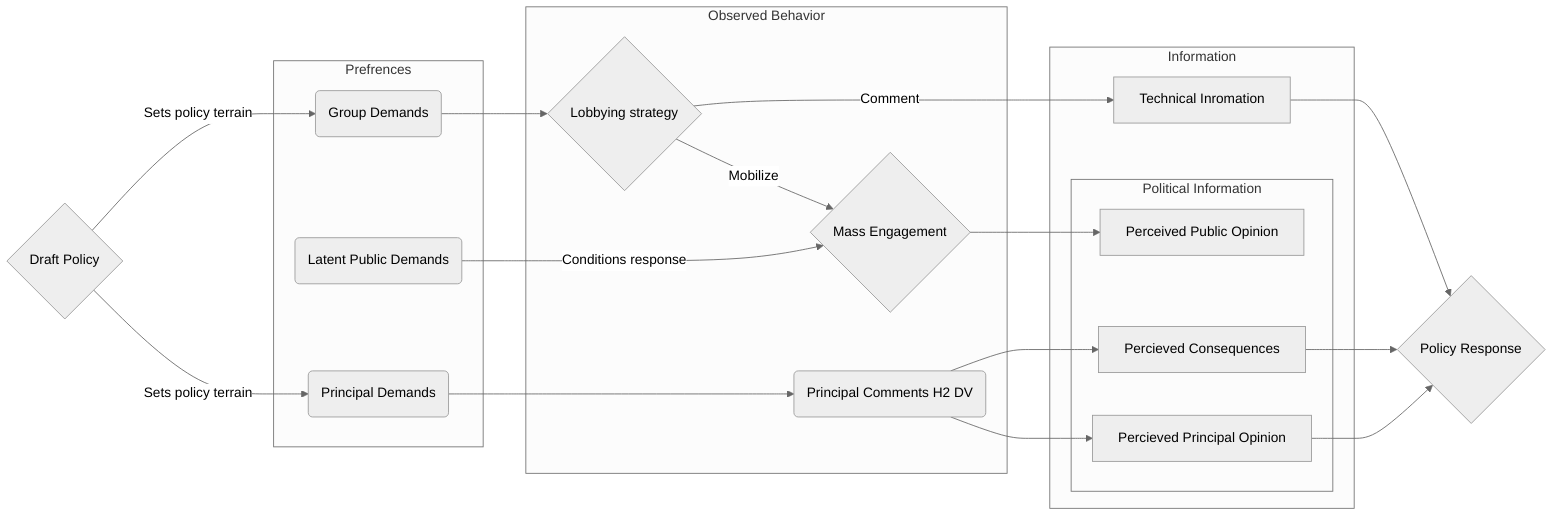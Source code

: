 %%{init: {"theme": "neutral", "logLevel": 1 }}%%
graph LR
  draft{Draft Policy} 
  subgraph Prefrences 
  groupdemands
  publicdemands
  principaldemands
  end
  subgraph Observed Behavior
  strategy
  mass
  principalcomments
  end
  subgraph Information
  technical[Technical Inromation]
    subgraph Political Information
    publicopinion
    politicalconsequences
    principalopinion
    end
  end
  draft-->|Sets policy terrain| groupdemands(Group Demands)
  groupdemands --> strategy{Lobbying strategy}
  strategy--> |Comment| technical
  strategy --> |Mobilize| mass
  publicdemands(Latent Public Demands) --> |Conditions response| mass
  mass{Mass Engagement} --> publicopinion[Perceived Public Opinion]
  principaldemands --> principalcomments(Principal Comments H2 DV)
  principalcomments --> principalopinion[Percieved Principal Opinion]
  principalcomments --> politicalconsequences[Percieved Consequences]
  draft -->|Sets policy terrain| principaldemands(Principal Demands)
  technical --> policy{Policy Response}
  politicalconsequences --> policy
  principalopinion --> policy